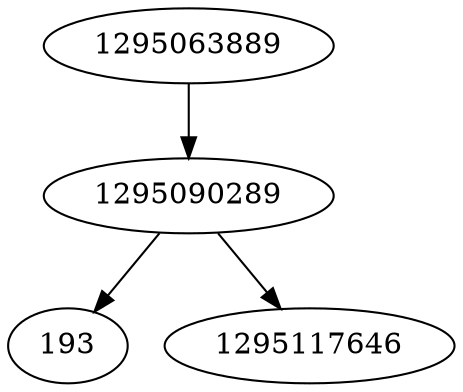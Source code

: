 strict digraph  {
1295063889;
1295090289;
193;
1295117646;
1295063889 -> 1295090289;
1295090289 -> 193;
1295090289 -> 1295117646;
}
